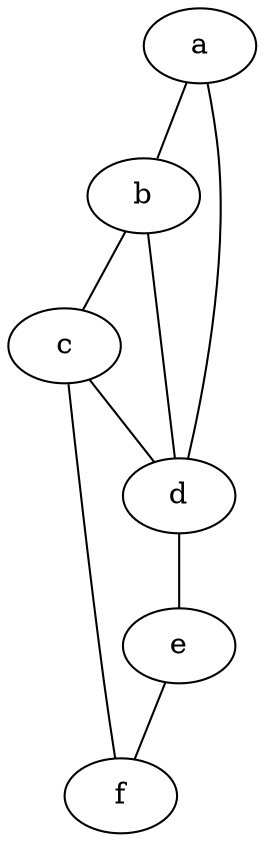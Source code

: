 graph myGraph{
    a -- b;
    b -- c;
    c -- d;
    d -- e;
    e -- f;
    a -- d;
    b -- d;
    c -- f;
}